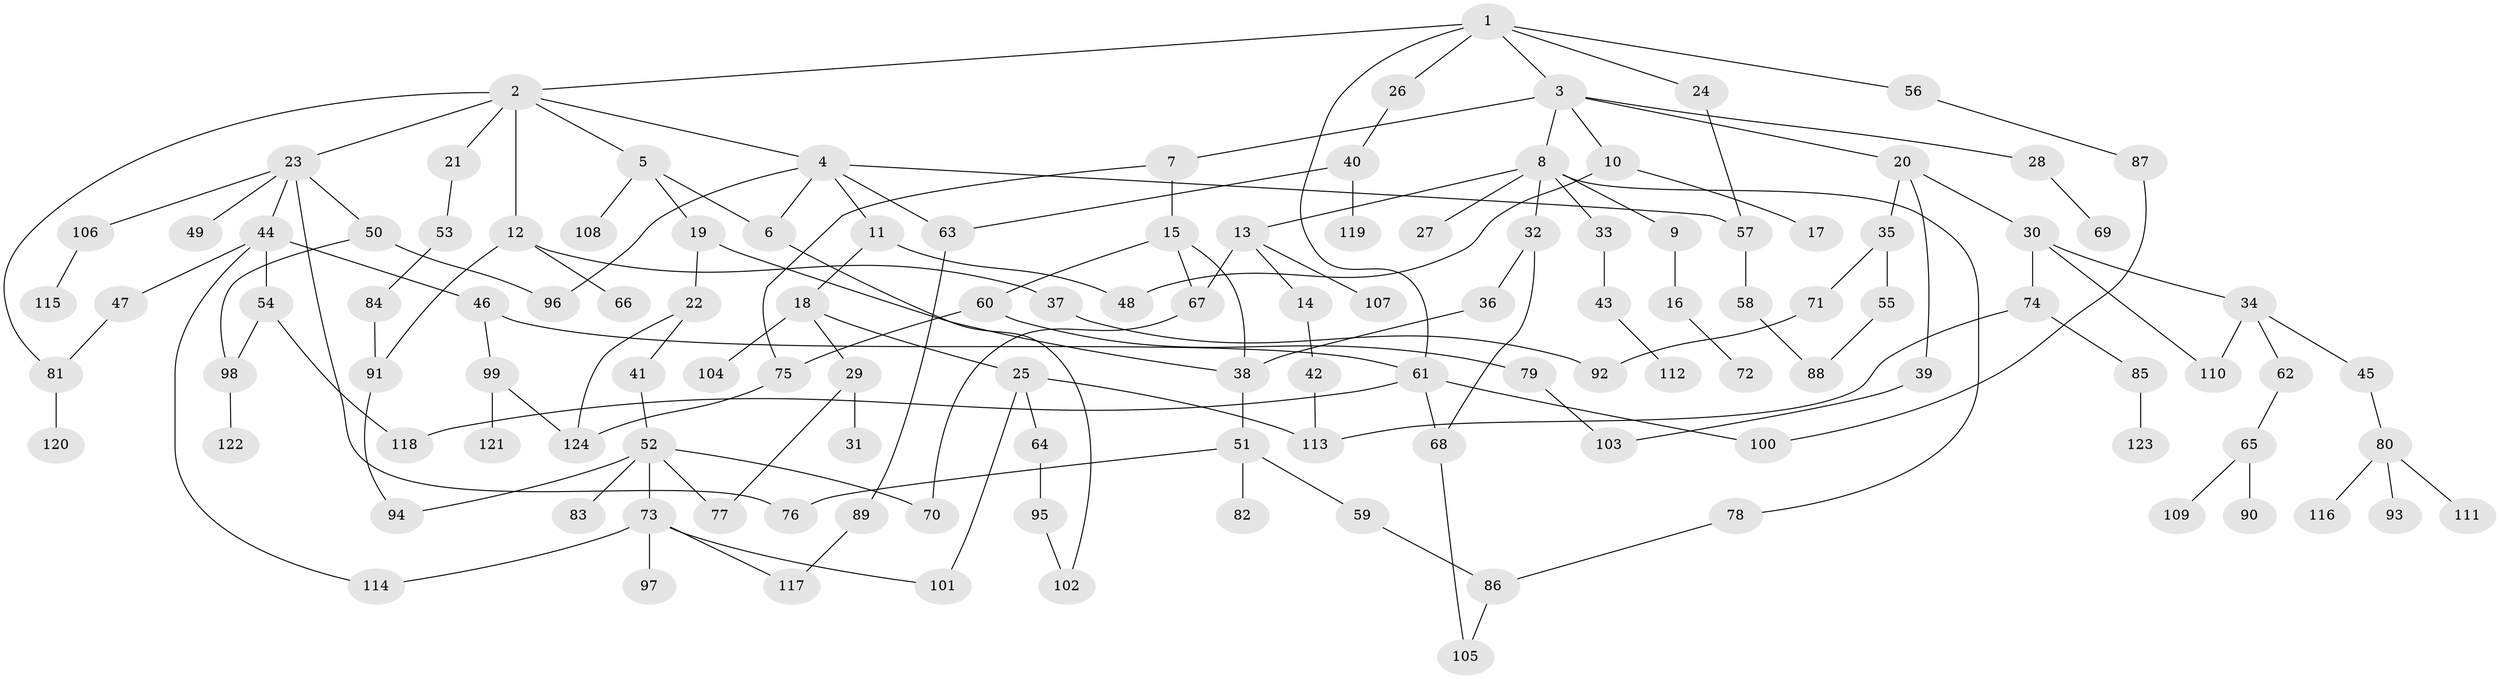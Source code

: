 // coarse degree distribution, {1: 0.3108108108108108, 2: 0.43243243243243246, 5: 0.08108108108108109, 4: 0.06756756756756757, 8: 0.013513513513513514, 3: 0.05405405405405406, 17: 0.013513513513513514, 9: 0.013513513513513514, 7: 0.013513513513513514}
// Generated by graph-tools (version 1.1) at 2025/44/03/04/25 21:44:26]
// undirected, 124 vertices, 157 edges
graph export_dot {
graph [start="1"]
  node [color=gray90,style=filled];
  1;
  2;
  3;
  4;
  5;
  6;
  7;
  8;
  9;
  10;
  11;
  12;
  13;
  14;
  15;
  16;
  17;
  18;
  19;
  20;
  21;
  22;
  23;
  24;
  25;
  26;
  27;
  28;
  29;
  30;
  31;
  32;
  33;
  34;
  35;
  36;
  37;
  38;
  39;
  40;
  41;
  42;
  43;
  44;
  45;
  46;
  47;
  48;
  49;
  50;
  51;
  52;
  53;
  54;
  55;
  56;
  57;
  58;
  59;
  60;
  61;
  62;
  63;
  64;
  65;
  66;
  67;
  68;
  69;
  70;
  71;
  72;
  73;
  74;
  75;
  76;
  77;
  78;
  79;
  80;
  81;
  82;
  83;
  84;
  85;
  86;
  87;
  88;
  89;
  90;
  91;
  92;
  93;
  94;
  95;
  96;
  97;
  98;
  99;
  100;
  101;
  102;
  103;
  104;
  105;
  106;
  107;
  108;
  109;
  110;
  111;
  112;
  113;
  114;
  115;
  116;
  117;
  118;
  119;
  120;
  121;
  122;
  123;
  124;
  1 -- 2;
  1 -- 3;
  1 -- 24;
  1 -- 26;
  1 -- 56;
  1 -- 61;
  2 -- 4;
  2 -- 5;
  2 -- 12;
  2 -- 21;
  2 -- 23;
  2 -- 81;
  3 -- 7;
  3 -- 8;
  3 -- 10;
  3 -- 20;
  3 -- 28;
  4 -- 6;
  4 -- 11;
  4 -- 96;
  4 -- 57;
  4 -- 63;
  5 -- 19;
  5 -- 108;
  5 -- 6;
  6 -- 102;
  7 -- 15;
  7 -- 75;
  8 -- 9;
  8 -- 13;
  8 -- 27;
  8 -- 32;
  8 -- 33;
  8 -- 78;
  9 -- 16;
  10 -- 17;
  10 -- 48;
  11 -- 18;
  11 -- 48;
  12 -- 37;
  12 -- 66;
  12 -- 91;
  13 -- 14;
  13 -- 107;
  13 -- 67;
  14 -- 42;
  15 -- 60;
  15 -- 67;
  15 -- 38;
  16 -- 72;
  18 -- 25;
  18 -- 29;
  18 -- 104;
  19 -- 22;
  19 -- 38;
  20 -- 30;
  20 -- 35;
  20 -- 39;
  21 -- 53;
  22 -- 41;
  22 -- 124;
  23 -- 44;
  23 -- 49;
  23 -- 50;
  23 -- 76;
  23 -- 106;
  24 -- 57;
  25 -- 64;
  25 -- 101;
  25 -- 113;
  26 -- 40;
  28 -- 69;
  29 -- 31;
  29 -- 77;
  30 -- 34;
  30 -- 74;
  30 -- 110;
  32 -- 36;
  32 -- 68;
  33 -- 43;
  34 -- 45;
  34 -- 62;
  34 -- 110;
  35 -- 55;
  35 -- 71;
  36 -- 38;
  37 -- 92;
  38 -- 51;
  39 -- 103;
  40 -- 63;
  40 -- 119;
  41 -- 52;
  42 -- 113;
  43 -- 112;
  44 -- 46;
  44 -- 47;
  44 -- 54;
  44 -- 114;
  45 -- 80;
  46 -- 99;
  46 -- 61;
  47 -- 81;
  50 -- 96;
  50 -- 98;
  51 -- 59;
  51 -- 82;
  51 -- 76;
  52 -- 73;
  52 -- 77;
  52 -- 83;
  52 -- 94;
  52 -- 70;
  53 -- 84;
  54 -- 98;
  54 -- 118;
  55 -- 88;
  56 -- 87;
  57 -- 58;
  58 -- 88;
  59 -- 86;
  60 -- 75;
  60 -- 79;
  61 -- 68;
  61 -- 100;
  61 -- 118;
  62 -- 65;
  63 -- 89;
  64 -- 95;
  65 -- 90;
  65 -- 109;
  67 -- 70;
  68 -- 105;
  71 -- 92;
  73 -- 97;
  73 -- 117;
  73 -- 101;
  73 -- 114;
  74 -- 85;
  74 -- 113;
  75 -- 124;
  78 -- 86;
  79 -- 103;
  80 -- 93;
  80 -- 111;
  80 -- 116;
  81 -- 120;
  84 -- 91;
  85 -- 123;
  86 -- 105;
  87 -- 100;
  89 -- 117;
  91 -- 94;
  95 -- 102;
  98 -- 122;
  99 -- 121;
  99 -- 124;
  106 -- 115;
}
